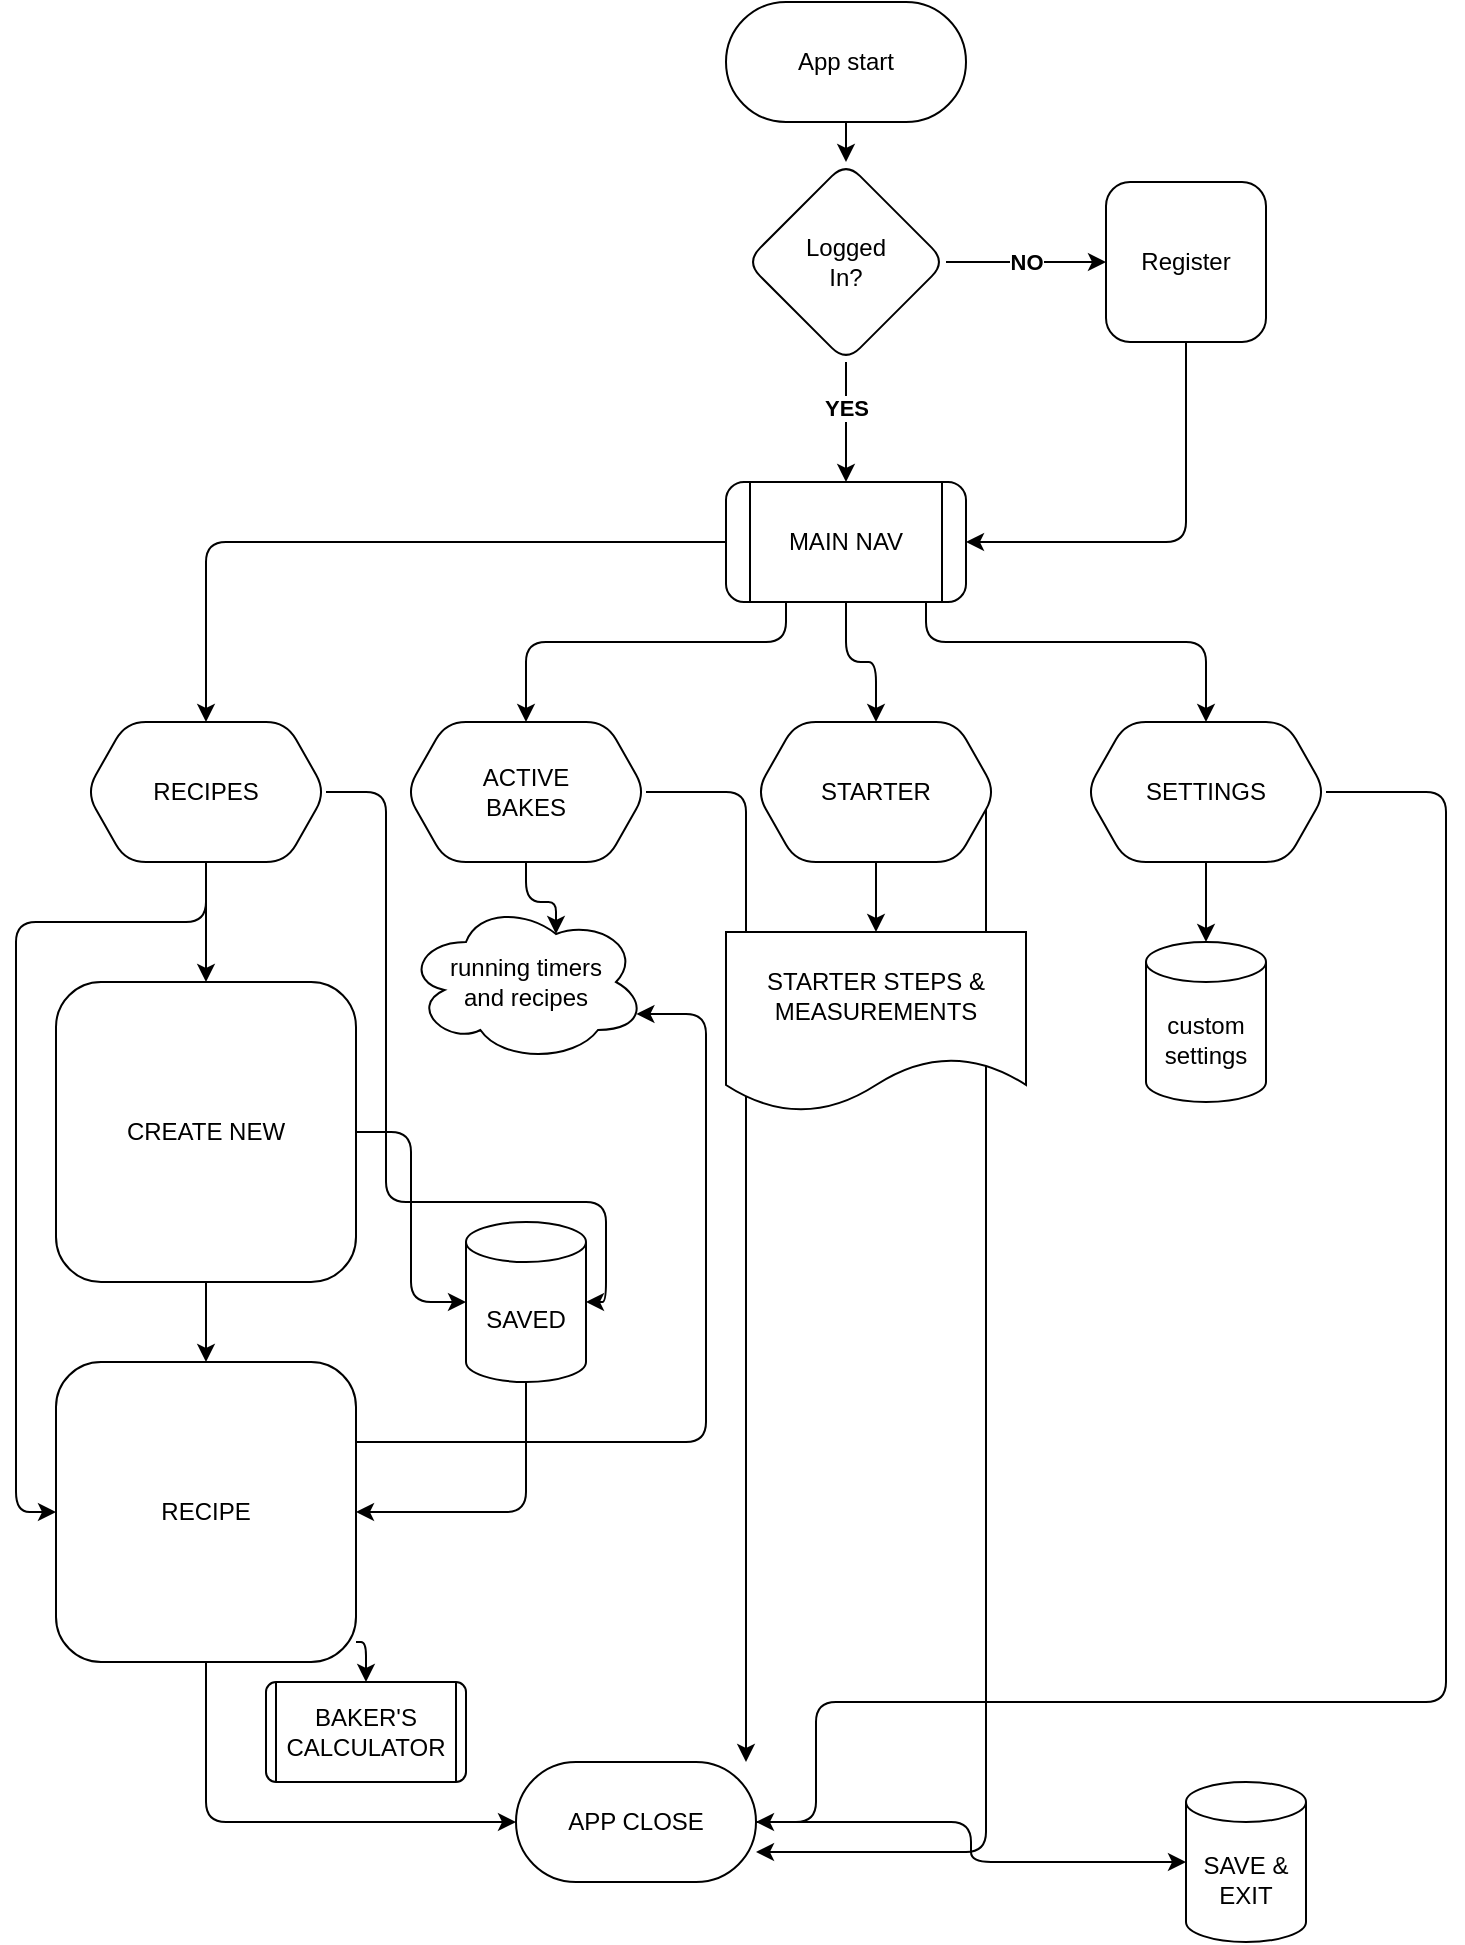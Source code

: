 <mxfile version="21.1.2" type="github">
  <diagram name="Page-1" id="ZM9P_ltMJdl6cZF1_aTy">
    <mxGraphModel dx="1405" dy="875" grid="1" gridSize="10" guides="1" tooltips="1" connect="1" arrows="1" fold="1" page="1" pageScale="1" pageWidth="850" pageHeight="1100" math="0" shadow="0">
      <root>
        <mxCell id="0" />
        <mxCell id="1" parent="0" />
        <mxCell id="Clm1eUdRcb_0vHRAShSB-6" style="edgeStyle=orthogonalEdgeStyle;rounded=1;orthogonalLoop=1;jettySize=auto;html=1;exitX=0.5;exitY=1;exitDx=0;exitDy=0;" edge="1" parent="1" source="Clm1eUdRcb_0vHRAShSB-2" target="Clm1eUdRcb_0vHRAShSB-3">
          <mxGeometry relative="1" as="geometry" />
        </mxCell>
        <mxCell id="Clm1eUdRcb_0vHRAShSB-2" value="App start" style="rounded=1;whiteSpace=wrap;html=1;arcSize=50;" vertex="1" parent="1">
          <mxGeometry x="380" y="40" width="120" height="60" as="geometry" />
        </mxCell>
        <mxCell id="Clm1eUdRcb_0vHRAShSB-7" value="&lt;b&gt;NO&lt;/b&gt;" style="edgeStyle=orthogonalEdgeStyle;rounded=1;orthogonalLoop=1;jettySize=auto;html=1;exitX=1;exitY=0.5;exitDx=0;exitDy=0;" edge="1" parent="1" source="Clm1eUdRcb_0vHRAShSB-3" target="Clm1eUdRcb_0vHRAShSB-5">
          <mxGeometry relative="1" as="geometry" />
        </mxCell>
        <mxCell id="Clm1eUdRcb_0vHRAShSB-9" style="edgeStyle=orthogonalEdgeStyle;rounded=1;orthogonalLoop=1;jettySize=auto;html=1;" edge="1" parent="1" source="Clm1eUdRcb_0vHRAShSB-3" target="Clm1eUdRcb_0vHRAShSB-13">
          <mxGeometry relative="1" as="geometry">
            <mxPoint x="430" y="300" as="targetPoint" />
          </mxGeometry>
        </mxCell>
        <mxCell id="Clm1eUdRcb_0vHRAShSB-12" value="&lt;b&gt;YES&lt;/b&gt;" style="edgeLabel;html=1;align=center;verticalAlign=middle;resizable=0;points=[];rounded=1;" vertex="1" connectable="0" parent="Clm1eUdRcb_0vHRAShSB-9">
          <mxGeometry x="-0.229" relative="1" as="geometry">
            <mxPoint as="offset" />
          </mxGeometry>
        </mxCell>
        <mxCell id="Clm1eUdRcb_0vHRAShSB-3" value="Logged&lt;br&gt;In?" style="rhombus;whiteSpace=wrap;html=1;rounded=1;" vertex="1" parent="1">
          <mxGeometry x="390" y="120" width="100" height="100" as="geometry" />
        </mxCell>
        <mxCell id="Clm1eUdRcb_0vHRAShSB-16" style="edgeStyle=orthogonalEdgeStyle;rounded=1;orthogonalLoop=1;jettySize=auto;html=1;entryX=1;entryY=0.5;entryDx=0;entryDy=0;" edge="1" parent="1" source="Clm1eUdRcb_0vHRAShSB-5" target="Clm1eUdRcb_0vHRAShSB-13">
          <mxGeometry relative="1" as="geometry">
            <mxPoint x="710" y="320" as="targetPoint" />
            <Array as="points">
              <mxPoint x="610" y="310" />
            </Array>
          </mxGeometry>
        </mxCell>
        <mxCell id="Clm1eUdRcb_0vHRAShSB-5" value="Register" style="whiteSpace=wrap;html=1;aspect=fixed;rounded=1;" vertex="1" parent="1">
          <mxGeometry x="570" y="130" width="80" height="80" as="geometry" />
        </mxCell>
        <mxCell id="Clm1eUdRcb_0vHRAShSB-31" style="edgeStyle=orthogonalEdgeStyle;rounded=1;orthogonalLoop=1;jettySize=auto;html=1;" edge="1" parent="1" source="Clm1eUdRcb_0vHRAShSB-11" target="Clm1eUdRcb_0vHRAShSB-22">
          <mxGeometry relative="1" as="geometry">
            <mxPoint x="120" y="515" as="targetPoint" />
            <Array as="points">
              <mxPoint x="210" y="435" />
              <mxPoint x="210" y="640" />
              <mxPoint x="320" y="640" />
            </Array>
          </mxGeometry>
        </mxCell>
        <mxCell id="Clm1eUdRcb_0vHRAShSB-33" style="edgeStyle=orthogonalEdgeStyle;rounded=1;orthogonalLoop=1;jettySize=auto;html=1;entryX=0.5;entryY=0;entryDx=0;entryDy=0;" edge="1" parent="1" source="Clm1eUdRcb_0vHRAShSB-11" target="Clm1eUdRcb_0vHRAShSB-34">
          <mxGeometry relative="1" as="geometry">
            <mxPoint x="160" y="710" as="targetPoint" />
          </mxGeometry>
        </mxCell>
        <mxCell id="Clm1eUdRcb_0vHRAShSB-51" style="edgeStyle=orthogonalEdgeStyle;rounded=1;orthogonalLoop=1;jettySize=auto;html=1;entryX=0;entryY=0.5;entryDx=0;entryDy=0;" edge="1" parent="1" source="Clm1eUdRcb_0vHRAShSB-38" target="Clm1eUdRcb_0vHRAShSB-41">
          <mxGeometry relative="1" as="geometry">
            <Array as="points">
              <mxPoint x="120" y="950" />
            </Array>
          </mxGeometry>
        </mxCell>
        <mxCell id="Clm1eUdRcb_0vHRAShSB-11" value="RECIPES" style="shape=hexagon;perimeter=hexagonPerimeter2;whiteSpace=wrap;html=1;fixedSize=1;size=20;rounded=1;shadow=0;" vertex="1" parent="1">
          <mxGeometry x="60" y="400" width="120" height="70" as="geometry" />
        </mxCell>
        <mxCell id="Clm1eUdRcb_0vHRAShSB-19" value="" style="edgeStyle=orthogonalEdgeStyle;rounded=1;orthogonalLoop=1;jettySize=auto;html=1;" edge="1" parent="1" source="Clm1eUdRcb_0vHRAShSB-13" target="Clm1eUdRcb_0vHRAShSB-17">
          <mxGeometry relative="1" as="geometry">
            <Array as="points">
              <mxPoint x="410" y="360" />
              <mxPoint x="280" y="360" />
            </Array>
          </mxGeometry>
        </mxCell>
        <mxCell id="Clm1eUdRcb_0vHRAShSB-20" style="edgeStyle=orthogonalEdgeStyle;rounded=1;orthogonalLoop=1;jettySize=auto;html=1;entryX=0.5;entryY=0;entryDx=0;entryDy=0;" edge="1" parent="1" source="Clm1eUdRcb_0vHRAShSB-13" target="Clm1eUdRcb_0vHRAShSB-11">
          <mxGeometry relative="1" as="geometry" />
        </mxCell>
        <mxCell id="Clm1eUdRcb_0vHRAShSB-21" style="edgeStyle=orthogonalEdgeStyle;rounded=1;orthogonalLoop=1;jettySize=auto;html=1;" edge="1" parent="1" source="Clm1eUdRcb_0vHRAShSB-13" target="Clm1eUdRcb_0vHRAShSB-18">
          <mxGeometry relative="1" as="geometry" />
        </mxCell>
        <mxCell id="Clm1eUdRcb_0vHRAShSB-43" style="edgeStyle=orthogonalEdgeStyle;rounded=1;orthogonalLoop=1;jettySize=auto;html=1;" edge="1" parent="1" source="Clm1eUdRcb_0vHRAShSB-13" target="Clm1eUdRcb_0vHRAShSB-42">
          <mxGeometry relative="1" as="geometry">
            <Array as="points">
              <mxPoint x="480" y="360" />
              <mxPoint x="620" y="360" />
            </Array>
          </mxGeometry>
        </mxCell>
        <mxCell id="Clm1eUdRcb_0vHRAShSB-13" value="MAIN NAV" style="shape=process;whiteSpace=wrap;html=1;backgroundOutline=1;rounded=1;" vertex="1" parent="1">
          <mxGeometry x="380" y="280" width="120" height="60" as="geometry" />
        </mxCell>
        <mxCell id="Clm1eUdRcb_0vHRAShSB-26" style="edgeStyle=orthogonalEdgeStyle;rounded=1;orthogonalLoop=1;jettySize=auto;html=1;entryX=0.625;entryY=0.2;entryDx=0;entryDy=0;entryPerimeter=0;" edge="1" parent="1" source="Clm1eUdRcb_0vHRAShSB-17" target="Clm1eUdRcb_0vHRAShSB-23">
          <mxGeometry relative="1" as="geometry" />
        </mxCell>
        <mxCell id="Clm1eUdRcb_0vHRAShSB-52" style="edgeStyle=orthogonalEdgeStyle;rounded=1;orthogonalLoop=1;jettySize=auto;html=1;" edge="1" parent="1" source="Clm1eUdRcb_0vHRAShSB-17" target="Clm1eUdRcb_0vHRAShSB-41">
          <mxGeometry relative="1" as="geometry">
            <Array as="points">
              <mxPoint x="390" y="435" />
            </Array>
          </mxGeometry>
        </mxCell>
        <mxCell id="Clm1eUdRcb_0vHRAShSB-17" value="ACTIVE&lt;br&gt;BAKES" style="shape=hexagon;perimeter=hexagonPerimeter2;whiteSpace=wrap;html=1;fixedSize=1;rounded=1;" vertex="1" parent="1">
          <mxGeometry x="220" y="400" width="120" height="70" as="geometry" />
        </mxCell>
        <mxCell id="Clm1eUdRcb_0vHRAShSB-28" style="edgeStyle=orthogonalEdgeStyle;rounded=1;orthogonalLoop=1;jettySize=auto;html=1;entryX=0.5;entryY=0;entryDx=0;entryDy=0;" edge="1" parent="1" source="Clm1eUdRcb_0vHRAShSB-18" target="Clm1eUdRcb_0vHRAShSB-27">
          <mxGeometry relative="1" as="geometry" />
        </mxCell>
        <mxCell id="Clm1eUdRcb_0vHRAShSB-53" style="edgeStyle=orthogonalEdgeStyle;rounded=1;orthogonalLoop=1;jettySize=auto;html=1;" edge="1" parent="1" source="Clm1eUdRcb_0vHRAShSB-18" target="Clm1eUdRcb_0vHRAShSB-41">
          <mxGeometry relative="1" as="geometry">
            <Array as="points">
              <mxPoint x="510" y="435" />
              <mxPoint x="510" y="965" />
              <mxPoint x="425" y="965" />
            </Array>
          </mxGeometry>
        </mxCell>
        <mxCell id="Clm1eUdRcb_0vHRAShSB-18" value="STARTER" style="shape=hexagon;perimeter=hexagonPerimeter2;whiteSpace=wrap;html=1;fixedSize=1;rounded=1;" vertex="1" parent="1">
          <mxGeometry x="395" y="400" width="120" height="70" as="geometry" />
        </mxCell>
        <mxCell id="Clm1eUdRcb_0vHRAShSB-39" style="edgeStyle=orthogonalEdgeStyle;rounded=1;orthogonalLoop=1;jettySize=auto;html=1;" edge="1" parent="1" source="Clm1eUdRcb_0vHRAShSB-22" target="Clm1eUdRcb_0vHRAShSB-38">
          <mxGeometry relative="1" as="geometry">
            <Array as="points">
              <mxPoint x="280" y="795" />
            </Array>
          </mxGeometry>
        </mxCell>
        <mxCell id="Clm1eUdRcb_0vHRAShSB-22" value="SAVED" style="shape=cylinder3;whiteSpace=wrap;html=1;boundedLbl=1;backgroundOutline=1;size=10;rounded=1;" vertex="1" parent="1">
          <mxGeometry x="250" y="650" width="60" height="80" as="geometry" />
        </mxCell>
        <mxCell id="Clm1eUdRcb_0vHRAShSB-23" value="running timers&lt;br&gt;and recipes" style="ellipse;shape=cloud;whiteSpace=wrap;html=1;rounded=1;" vertex="1" parent="1">
          <mxGeometry x="220" y="490" width="120" height="80" as="geometry" />
        </mxCell>
        <mxCell id="Clm1eUdRcb_0vHRAShSB-27" value="STARTER STEPS &amp;amp; MEASUREMENTS" style="shape=document;whiteSpace=wrap;html=1;boundedLbl=1;rounded=1;" vertex="1" parent="1">
          <mxGeometry x="380" y="505" width="150" height="90" as="geometry" />
        </mxCell>
        <mxCell id="Clm1eUdRcb_0vHRAShSB-37" style="edgeStyle=orthogonalEdgeStyle;rounded=1;orthogonalLoop=1;jettySize=auto;html=1;exitX=1;exitY=0.5;exitDx=0;exitDy=0;" edge="1" parent="1" source="Clm1eUdRcb_0vHRAShSB-34" target="Clm1eUdRcb_0vHRAShSB-22">
          <mxGeometry relative="1" as="geometry" />
        </mxCell>
        <mxCell id="Clm1eUdRcb_0vHRAShSB-57" style="edgeStyle=orthogonalEdgeStyle;rounded=1;orthogonalLoop=1;jettySize=auto;html=1;" edge="1" parent="1" source="Clm1eUdRcb_0vHRAShSB-34" target="Clm1eUdRcb_0vHRAShSB-38">
          <mxGeometry relative="1" as="geometry" />
        </mxCell>
        <mxCell id="Clm1eUdRcb_0vHRAShSB-34" value="CREATE NEW" style="whiteSpace=wrap;html=1;aspect=fixed;rounded=1;" vertex="1" parent="1">
          <mxGeometry x="45" y="530" width="150" height="150" as="geometry" />
        </mxCell>
        <mxCell id="Clm1eUdRcb_0vHRAShSB-40" style="edgeStyle=orthogonalEdgeStyle;rounded=1;orthogonalLoop=1;jettySize=auto;html=1;entryX=0.96;entryY=0.7;entryDx=0;entryDy=0;entryPerimeter=0;" edge="1" parent="1" source="Clm1eUdRcb_0vHRAShSB-38" target="Clm1eUdRcb_0vHRAShSB-23">
          <mxGeometry relative="1" as="geometry">
            <Array as="points">
              <mxPoint x="370" y="760" />
              <mxPoint x="370" y="546" />
            </Array>
          </mxGeometry>
        </mxCell>
        <mxCell id="Clm1eUdRcb_0vHRAShSB-48" style="edgeStyle=orthogonalEdgeStyle;rounded=1;orthogonalLoop=1;jettySize=auto;html=1;" edge="1" parent="1" source="Clm1eUdRcb_0vHRAShSB-38" target="Clm1eUdRcb_0vHRAShSB-47">
          <mxGeometry relative="1" as="geometry">
            <Array as="points">
              <mxPoint x="200" y="860" />
            </Array>
          </mxGeometry>
        </mxCell>
        <mxCell id="Clm1eUdRcb_0vHRAShSB-50" style="edgeStyle=orthogonalEdgeStyle;rounded=1;orthogonalLoop=1;jettySize=auto;html=1;" edge="1" parent="1" source="Clm1eUdRcb_0vHRAShSB-41" target="Clm1eUdRcb_0vHRAShSB-49">
          <mxGeometry relative="1" as="geometry" />
        </mxCell>
        <mxCell id="Clm1eUdRcb_0vHRAShSB-41" value="APP CLOSE" style="rounded=1;whiteSpace=wrap;html=1;arcSize=50;" vertex="1" parent="1">
          <mxGeometry x="275" y="920" width="120" height="60" as="geometry" />
        </mxCell>
        <mxCell id="Clm1eUdRcb_0vHRAShSB-46" style="edgeStyle=orthogonalEdgeStyle;rounded=1;orthogonalLoop=1;jettySize=auto;html=1;" edge="1" parent="1" source="Clm1eUdRcb_0vHRAShSB-42" target="Clm1eUdRcb_0vHRAShSB-45">
          <mxGeometry relative="1" as="geometry" />
        </mxCell>
        <mxCell id="Clm1eUdRcb_0vHRAShSB-54" style="edgeStyle=orthogonalEdgeStyle;rounded=1;orthogonalLoop=1;jettySize=auto;html=1;" edge="1" parent="1" source="Clm1eUdRcb_0vHRAShSB-42" target="Clm1eUdRcb_0vHRAShSB-41">
          <mxGeometry relative="1" as="geometry">
            <mxPoint x="520" y="1450" as="targetPoint" />
            <Array as="points">
              <mxPoint x="740" y="435" />
              <mxPoint x="740" y="890" />
              <mxPoint x="425" y="890" />
              <mxPoint x="425" y="950" />
            </Array>
          </mxGeometry>
        </mxCell>
        <mxCell id="Clm1eUdRcb_0vHRAShSB-42" value="SETTINGS" style="shape=hexagon;perimeter=hexagonPerimeter2;whiteSpace=wrap;html=1;fixedSize=1;rounded=1;" vertex="1" parent="1">
          <mxGeometry x="560" y="400" width="120" height="70" as="geometry" />
        </mxCell>
        <mxCell id="Clm1eUdRcb_0vHRAShSB-45" value="custom settings" style="shape=cylinder3;whiteSpace=wrap;html=1;boundedLbl=1;backgroundOutline=1;size=10;rounded=1;" vertex="1" parent="1">
          <mxGeometry x="590" y="510" width="60" height="80" as="geometry" />
        </mxCell>
        <mxCell id="Clm1eUdRcb_0vHRAShSB-47" value="BAKER&#39;S CALCULATOR" style="shape=process;whiteSpace=wrap;html=1;backgroundOutline=1;rounded=1;arcSize=10;size=0;" vertex="1" parent="1">
          <mxGeometry x="150" y="880" width="100" height="50" as="geometry" />
        </mxCell>
        <mxCell id="Clm1eUdRcb_0vHRAShSB-49" value="SAVE &amp;amp; EXIT" style="shape=cylinder3;whiteSpace=wrap;html=1;boundedLbl=1;backgroundOutline=1;size=10;rounded=1;" vertex="1" parent="1">
          <mxGeometry x="610" y="930" width="60" height="80" as="geometry" />
        </mxCell>
        <mxCell id="Clm1eUdRcb_0vHRAShSB-55" value="" style="edgeStyle=orthogonalEdgeStyle;rounded=1;orthogonalLoop=1;jettySize=auto;html=1;entryX=0;entryY=0.5;entryDx=0;entryDy=0;" edge="1" parent="1" source="Clm1eUdRcb_0vHRAShSB-11" target="Clm1eUdRcb_0vHRAShSB-38">
          <mxGeometry relative="1" as="geometry">
            <mxPoint x="120" y="470" as="sourcePoint" />
            <mxPoint x="600" y="820" as="targetPoint" />
            <Array as="points">
              <mxPoint x="120" y="500" />
              <mxPoint x="25" y="500" />
              <mxPoint x="25" y="795" />
            </Array>
          </mxGeometry>
        </mxCell>
        <mxCell id="Clm1eUdRcb_0vHRAShSB-38" value="RECIPE" style="whiteSpace=wrap;html=1;aspect=fixed;rounded=1;" vertex="1" parent="1">
          <mxGeometry x="45" y="720" width="150" height="150" as="geometry" />
        </mxCell>
      </root>
    </mxGraphModel>
  </diagram>
</mxfile>
